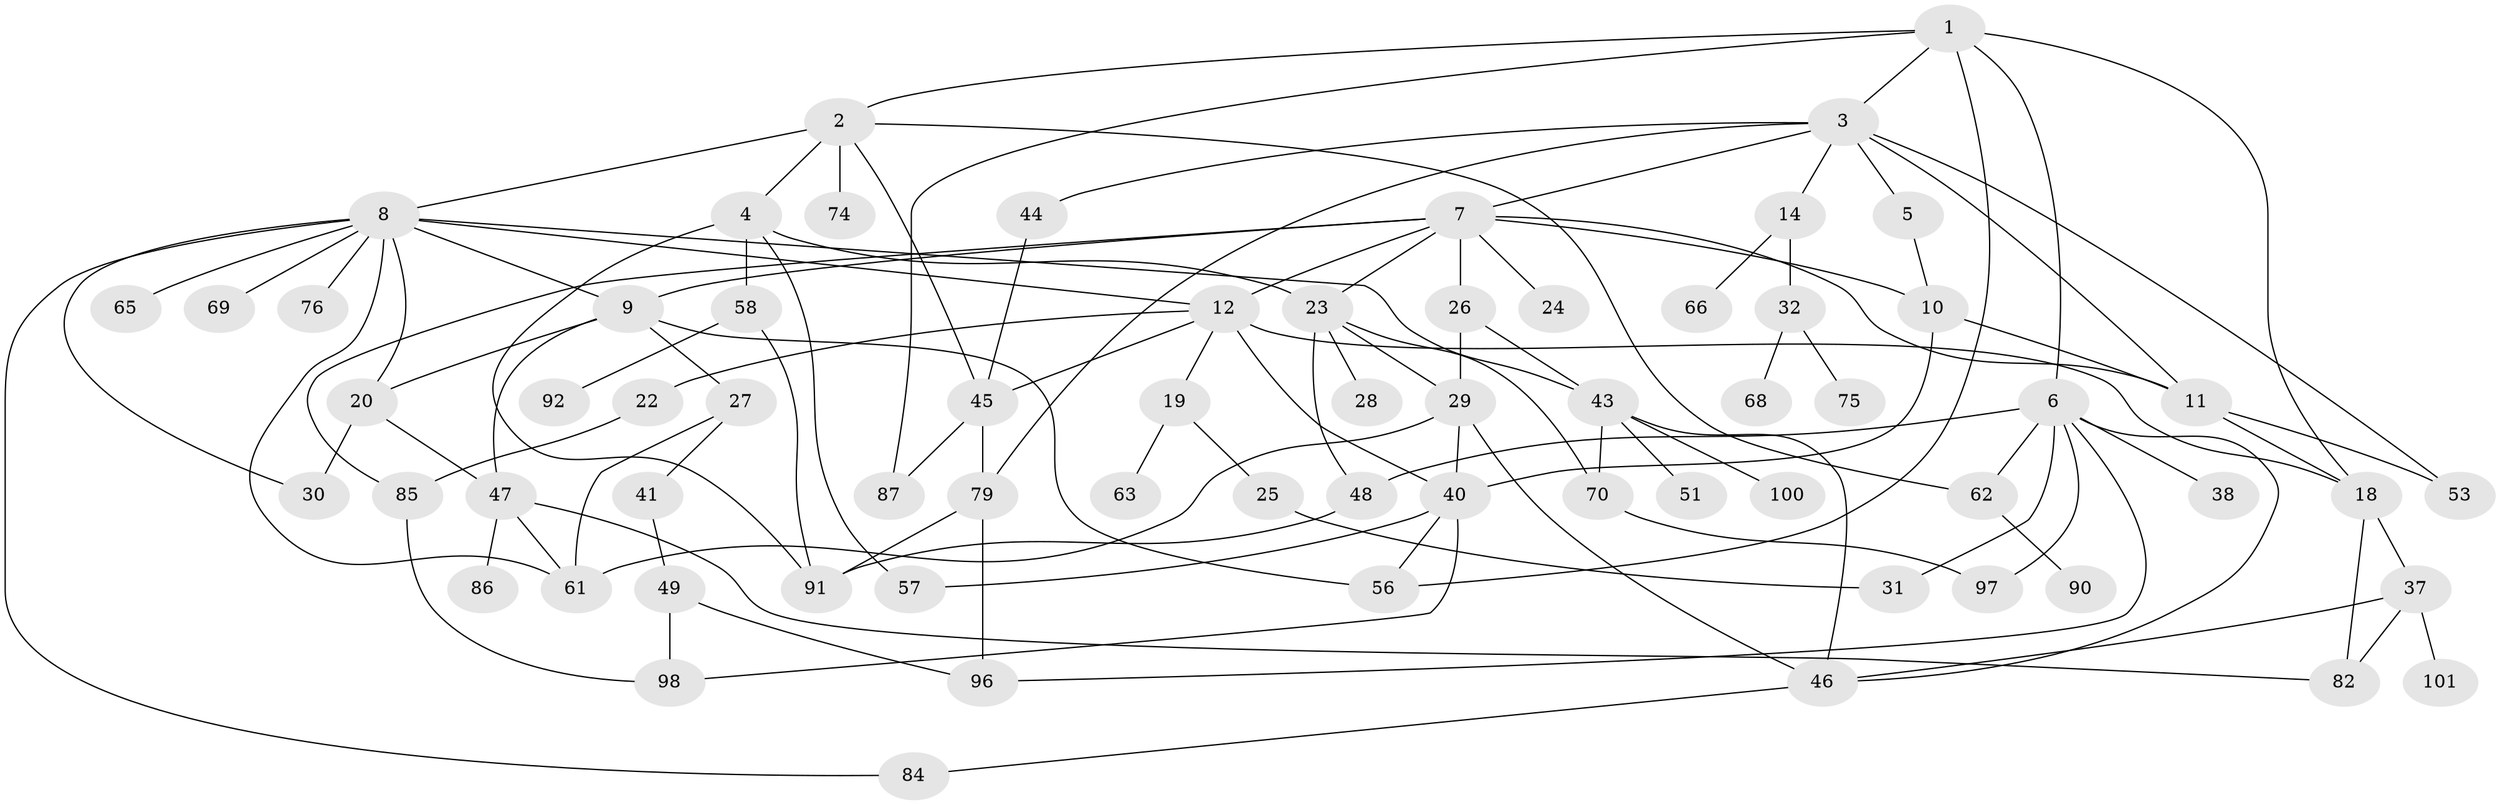 // original degree distribution, {6: 0.04854368932038835, 9: 0.019417475728155338, 3: 0.2912621359223301, 5: 0.07766990291262135, 8: 0.019417475728155338, 4: 0.08737864077669903, 2: 0.22330097087378642, 1: 0.23300970873786409}
// Generated by graph-tools (version 1.1) at 2025/41/03/06/25 10:41:28]
// undirected, 68 vertices, 112 edges
graph export_dot {
graph [start="1"]
  node [color=gray90,style=filled];
  1 [super="+55"];
  2 [super="+59"];
  3 [super="+83"];
  4 [super="+17"];
  5 [super="+39"];
  6 [super="+15"];
  7 [super="+13"];
  8 [super="+73"];
  9 [super="+102"];
  10 [super="+16"];
  11 [super="+64"];
  12 [super="+67"];
  14;
  18 [super="+36"];
  19 [super="+33"];
  20 [super="+21"];
  22;
  23 [super="+95"];
  24;
  25;
  26;
  27;
  28;
  29 [super="+35"];
  30 [super="+93"];
  31;
  32 [super="+34"];
  37 [super="+50"];
  38;
  40 [super="+42"];
  41 [super="+80"];
  43 [super="+77"];
  44 [super="+94"];
  45 [super="+52"];
  46 [super="+54"];
  47 [super="+88"];
  48 [super="+72"];
  49;
  51;
  53 [super="+60"];
  56;
  57;
  58 [super="+71"];
  61 [super="+78"];
  62;
  63;
  65;
  66 [super="+81"];
  68;
  69;
  70;
  74;
  75;
  76;
  79 [super="+89"];
  82 [super="+103"];
  84;
  85;
  86;
  87;
  90;
  91 [super="+99"];
  92;
  96;
  97;
  98;
  100;
  101;
  1 -- 2;
  1 -- 3;
  1 -- 6;
  1 -- 87;
  1 -- 56;
  1 -- 18;
  2 -- 4;
  2 -- 8;
  2 -- 74;
  2 -- 62;
  2 -- 45;
  3 -- 5;
  3 -- 7;
  3 -- 11;
  3 -- 14;
  3 -- 44;
  3 -- 53;
  3 -- 79;
  4 -- 58;
  4 -- 57;
  4 -- 23;
  4 -- 91;
  5 -- 10;
  6 -- 38;
  6 -- 62;
  6 -- 97;
  6 -- 48;
  6 -- 96;
  6 -- 31;
  6 -- 46;
  7 -- 9;
  7 -- 12;
  7 -- 24;
  7 -- 26;
  7 -- 85;
  7 -- 23;
  7 -- 11;
  7 -- 10;
  8 -- 43;
  8 -- 61;
  8 -- 65;
  8 -- 69;
  8 -- 76;
  8 -- 9;
  8 -- 12;
  8 -- 20;
  8 -- 84;
  8 -- 30;
  9 -- 20;
  9 -- 27;
  9 -- 47;
  9 -- 56;
  10 -- 11;
  10 -- 40;
  11 -- 53;
  11 -- 18;
  12 -- 18 [weight=2];
  12 -- 19;
  12 -- 22;
  12 -- 40 [weight=2];
  12 -- 45;
  14 -- 32;
  14 -- 66;
  18 -- 82 [weight=2];
  18 -- 37;
  19 -- 25;
  19 -- 63;
  20 -- 47;
  20 -- 30;
  22 -- 85;
  23 -- 28;
  23 -- 29;
  23 -- 70;
  23 -- 48;
  25 -- 31;
  26 -- 29;
  26 -- 43;
  27 -- 41;
  27 -- 61;
  29 -- 61;
  29 -- 46;
  29 -- 40;
  32 -- 68;
  32 -- 75;
  37 -- 46;
  37 -- 82;
  37 -- 101;
  40 -- 56;
  40 -- 98;
  40 -- 57;
  41 -- 49;
  43 -- 51;
  43 -- 70;
  43 -- 100;
  43 -- 46;
  44 -- 45;
  45 -- 79;
  45 -- 87;
  46 -- 84;
  47 -- 86;
  47 -- 82;
  47 -- 61;
  48 -- 91;
  49 -- 96;
  49 -- 98;
  58 -- 91;
  58 -- 92;
  62 -- 90;
  70 -- 97;
  79 -- 96;
  79 -- 91;
  85 -- 98;
}
